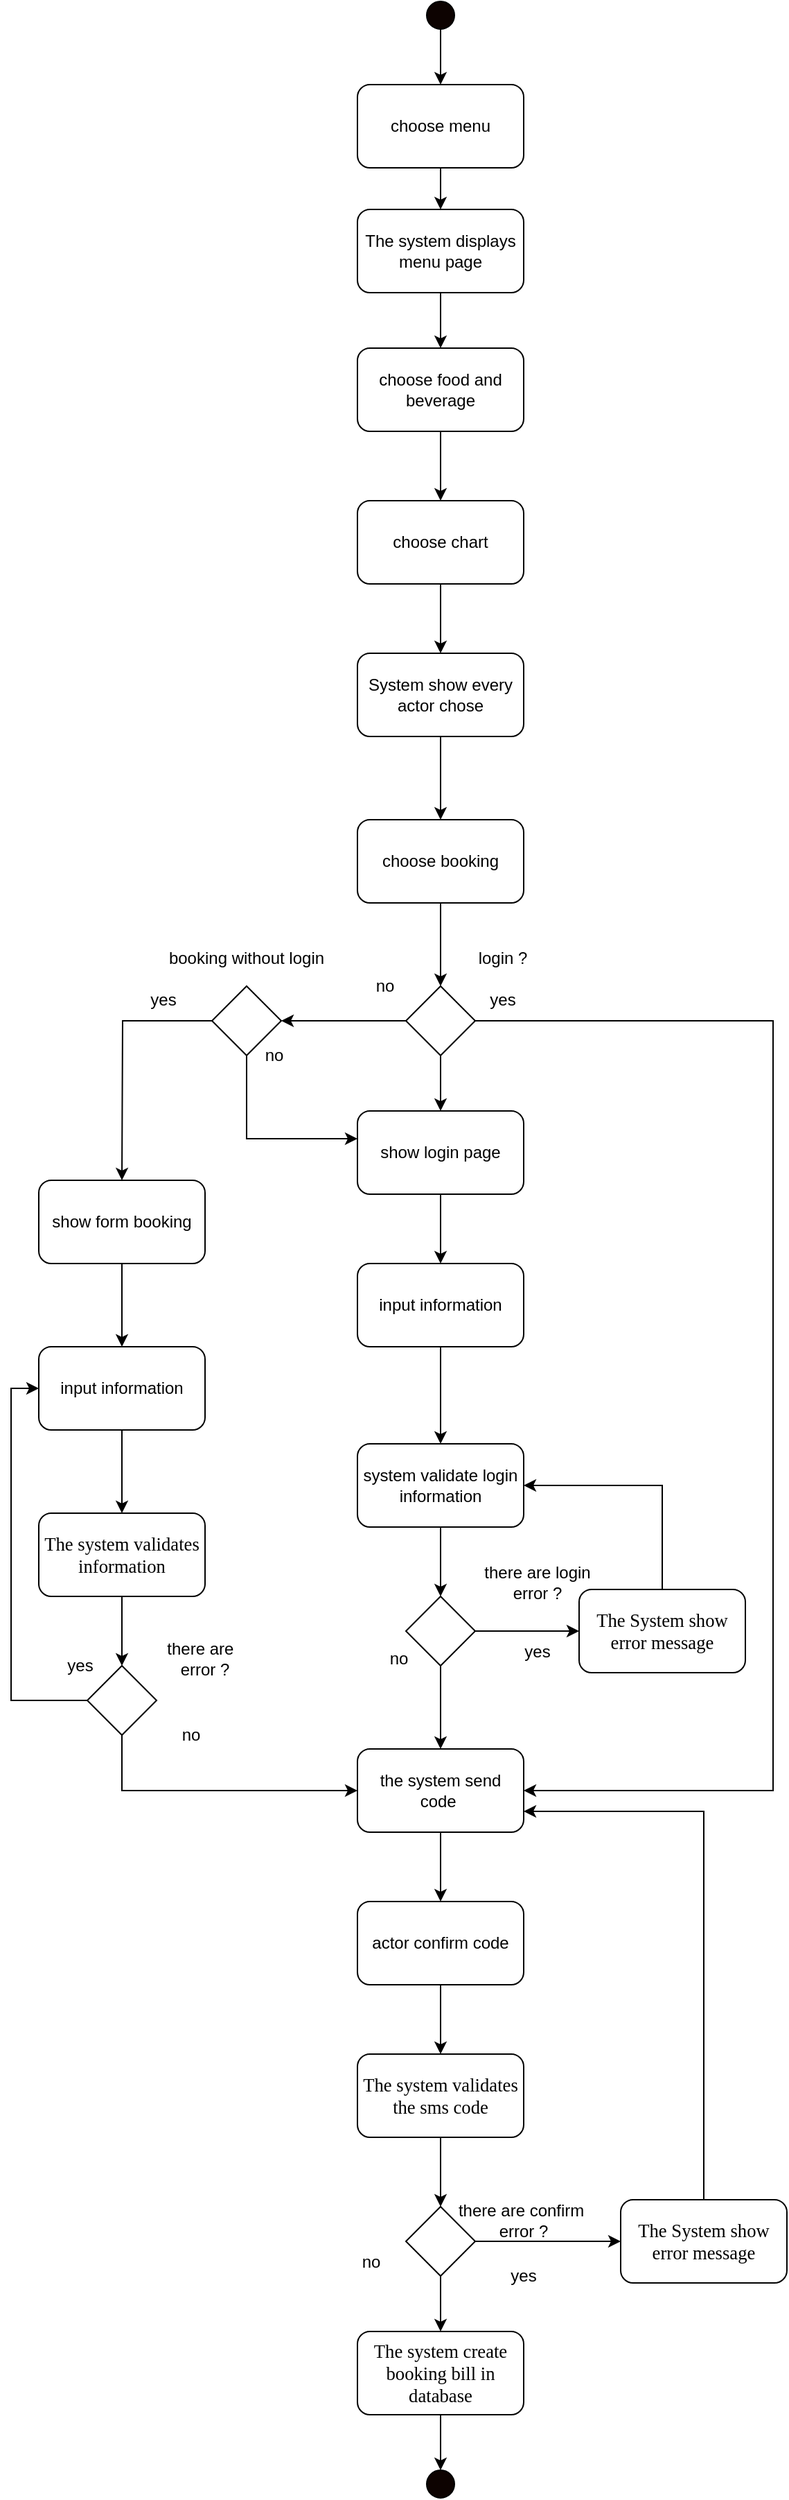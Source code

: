 <mxfile version="13.9.9" type="device"><diagram id="i9ab_nGuzuwCVo0lsEK3" name="Page-1"><mxGraphModel dx="2272" dy="1922" grid="1" gridSize="10" guides="1" tooltips="1" connect="1" arrows="1" fold="1" page="1" pageScale="1" pageWidth="850" pageHeight="1100" math="0" shadow="0"><root><mxCell id="0"/><mxCell id="1" parent="0"/><mxCell id="2B0BKM7jCVwHoYpgVbus-28" style="edgeStyle=orthogonalEdgeStyle;rounded=0;orthogonalLoop=1;jettySize=auto;html=1;exitX=0.5;exitY=1;exitDx=0;exitDy=0;entryX=0.5;entryY=0;entryDx=0;entryDy=0;" parent="1" source="2B0BKM7jCVwHoYpgVbus-8" target="2B0BKM7jCVwHoYpgVbus-10" edge="1"><mxGeometry relative="1" as="geometry"/></mxCell><mxCell id="2B0BKM7jCVwHoYpgVbus-8" value="" style="ellipse;whiteSpace=wrap;html=1;aspect=fixed;fillColor=#0D0301;" parent="1" vertex="1"><mxGeometry x="270" y="-130" width="20" height="20" as="geometry"/></mxCell><mxCell id="2B0BKM7jCVwHoYpgVbus-29" style="edgeStyle=orthogonalEdgeStyle;rounded=0;orthogonalLoop=1;jettySize=auto;html=1;exitX=0.5;exitY=1;exitDx=0;exitDy=0;entryX=0.5;entryY=0;entryDx=0;entryDy=0;" parent="1" source="2B0BKM7jCVwHoYpgVbus-10" target="2B0BKM7jCVwHoYpgVbus-11" edge="1"><mxGeometry relative="1" as="geometry"/></mxCell><mxCell id="2B0BKM7jCVwHoYpgVbus-10" value="choose menu" style="rounded=1;whiteSpace=wrap;html=1;fillColor=#FFFFFF;" parent="1" vertex="1"><mxGeometry x="220" y="-70" width="120" height="60" as="geometry"/></mxCell><mxCell id="hFge2xqXz2z8FmAOkYjf-3" style="edgeStyle=orthogonalEdgeStyle;rounded=0;orthogonalLoop=1;jettySize=auto;html=1;exitX=0.5;exitY=1;exitDx=0;exitDy=0;entryX=0.5;entryY=0;entryDx=0;entryDy=0;" parent="1" source="2B0BKM7jCVwHoYpgVbus-11" target="hFge2xqXz2z8FmAOkYjf-1" edge="1"><mxGeometry relative="1" as="geometry"/></mxCell><mxCell id="2B0BKM7jCVwHoYpgVbus-11" value="&lt;p class=&quot;MsoNormal&quot;&gt;The system displays menu page&lt;/p&gt;" style="rounded=1;whiteSpace=wrap;html=1;fillColor=#FFFFFF;" parent="1" vertex="1"><mxGeometry x="220" y="20" width="120" height="60" as="geometry"/></mxCell><mxCell id="hFge2xqXz2z8FmAOkYjf-29" style="edgeStyle=orthogonalEdgeStyle;rounded=0;orthogonalLoop=1;jettySize=auto;html=1;exitX=0.5;exitY=1;exitDx=0;exitDy=0;" parent="1" source="2B0BKM7jCVwHoYpgVbus-12" target="hFge2xqXz2z8FmAOkYjf-28" edge="1"><mxGeometry relative="1" as="geometry"/></mxCell><mxCell id="2B0BKM7jCVwHoYpgVbus-12" value="the system send code&amp;nbsp;" style="rounded=1;whiteSpace=wrap;html=1;fillColor=#FFFFFF;" parent="1" vertex="1"><mxGeometry x="220" y="1130" width="120" height="60" as="geometry"/></mxCell><mxCell id="2B0BKM7jCVwHoYpgVbus-25" style="edgeStyle=orthogonalEdgeStyle;rounded=0;orthogonalLoop=1;jettySize=auto;html=1;exitX=0;exitY=0.5;exitDx=0;exitDy=0;entryX=1;entryY=0.5;entryDx=0;entryDy=0;" parent="1" source="2B0BKM7jCVwHoYpgVbus-15" target="2B0BKM7jCVwHoYpgVbus-12" edge="1"><mxGeometry relative="1" as="geometry"><mxPoint x="80" y="605" as="targetPoint"/><Array as="points"><mxPoint x="520" y="605"/><mxPoint x="520" y="1160"/></Array></mxGeometry></mxCell><mxCell id="2B0BKM7jCVwHoYpgVbus-32" style="edgeStyle=orthogonalEdgeStyle;rounded=0;orthogonalLoop=1;jettySize=auto;html=1;exitX=0.5;exitY=1;exitDx=0;exitDy=0;" parent="1" source="2B0BKM7jCVwHoYpgVbus-15" target="hFge2xqXz2z8FmAOkYjf-12" edge="1"><mxGeometry relative="1" as="geometry"/></mxCell><mxCell id="VB0F2XqCHEP2SLBr9bor-7" style="edgeStyle=orthogonalEdgeStyle;rounded=0;orthogonalLoop=1;jettySize=auto;html=1;exitX=0;exitY=0.5;exitDx=0;exitDy=0;entryX=1;entryY=0.5;entryDx=0;entryDy=0;" edge="1" parent="1" source="2B0BKM7jCVwHoYpgVbus-15" target="VB0F2XqCHEP2SLBr9bor-1"><mxGeometry relative="1" as="geometry"/></mxCell><mxCell id="2B0BKM7jCVwHoYpgVbus-15" value="" style="rhombus;whiteSpace=wrap;html=1;fillColor=#FFFFFF;" parent="1" vertex="1"><mxGeometry x="255" y="580" width="50" height="50" as="geometry"/></mxCell><mxCell id="2B0BKM7jCVwHoYpgVbus-16" value="login ?" style="text;html=1;strokeColor=none;fillColor=none;align=center;verticalAlign=middle;whiteSpace=wrap;rounded=0;" parent="1" vertex="1"><mxGeometry x="265" y="550" width="120" height="20" as="geometry"/></mxCell><mxCell id="2B0BKM7jCVwHoYpgVbus-34" style="edgeStyle=orthogonalEdgeStyle;rounded=0;orthogonalLoop=1;jettySize=auto;html=1;exitX=0.5;exitY=1;exitDx=0;exitDy=0;entryX=0.5;entryY=0;entryDx=0;entryDy=0;" parent="1" source="2B0BKM7jCVwHoYpgVbus-17" target="2B0BKM7jCVwHoYpgVbus-18" edge="1"><mxGeometry relative="1" as="geometry"/></mxCell><mxCell id="2B0BKM7jCVwHoYpgVbus-17" value="&lt;span style=&quot;font-size: 10.0pt ; font-family: &amp;#34;times new roman&amp;#34; , serif&quot;&gt;The system validates the sms code&lt;/span&gt;" style="rounded=1;whiteSpace=wrap;html=1;fillColor=#FFFFFF;" parent="1" vertex="1"><mxGeometry x="220" y="1350" width="120" height="60" as="geometry"/></mxCell><mxCell id="2B0BKM7jCVwHoYpgVbus-38" style="edgeStyle=orthogonalEdgeStyle;rounded=0;orthogonalLoop=1;jettySize=auto;html=1;exitX=1;exitY=0.5;exitDx=0;exitDy=0;entryX=0;entryY=0.5;entryDx=0;entryDy=0;" parent="1" source="2B0BKM7jCVwHoYpgVbus-18" target="2B0BKM7jCVwHoYpgVbus-20" edge="1"><mxGeometry relative="1" as="geometry"/></mxCell><mxCell id="2B0BKM7jCVwHoYpgVbus-39" style="edgeStyle=orthogonalEdgeStyle;rounded=0;orthogonalLoop=1;jettySize=auto;html=1;exitX=0.5;exitY=1;exitDx=0;exitDy=0;" parent="1" source="hFge2xqXz2z8FmAOkYjf-33" target="2B0BKM7jCVwHoYpgVbus-36" edge="1"><mxGeometry relative="1" as="geometry"/></mxCell><mxCell id="2B0BKM7jCVwHoYpgVbus-18" value="" style="rhombus;whiteSpace=wrap;html=1;fillColor=#FFFFFF;" parent="1" vertex="1"><mxGeometry x="255" y="1460" width="50" height="50" as="geometry"/></mxCell><mxCell id="2B0BKM7jCVwHoYpgVbus-19" value="there are confirm&amp;nbsp;&lt;br&gt;error ?" style="text;html=1;strokeColor=none;fillColor=none;align=center;verticalAlign=middle;whiteSpace=wrap;rounded=0;" parent="1" vertex="1"><mxGeometry x="280" y="1460" width="120" height="20" as="geometry"/></mxCell><mxCell id="VB0F2XqCHEP2SLBr9bor-20" style="edgeStyle=orthogonalEdgeStyle;rounded=0;orthogonalLoop=1;jettySize=auto;html=1;exitX=0.5;exitY=0;exitDx=0;exitDy=0;entryX=1;entryY=0.75;entryDx=0;entryDy=0;" edge="1" parent="1" source="2B0BKM7jCVwHoYpgVbus-20" target="2B0BKM7jCVwHoYpgVbus-12"><mxGeometry relative="1" as="geometry"/></mxCell><mxCell id="2B0BKM7jCVwHoYpgVbus-20" value="&lt;font face=&quot;times new roman, serif&quot;&gt;&lt;span style=&quot;font-size: 13.333px&quot;&gt;The System show error message&lt;/span&gt;&lt;/font&gt;" style="rounded=1;whiteSpace=wrap;html=1;fillColor=#FFFFFF;" parent="1" vertex="1"><mxGeometry x="410" y="1455" width="120" height="60" as="geometry"/></mxCell><mxCell id="2B0BKM7jCVwHoYpgVbus-31" style="edgeStyle=orthogonalEdgeStyle;rounded=0;orthogonalLoop=1;jettySize=auto;html=1;exitX=0.5;exitY=1;exitDx=0;exitDy=0;entryX=0.5;entryY=0;entryDx=0;entryDy=0;" parent="1" source="2B0BKM7jCVwHoYpgVbus-24" target="2B0BKM7jCVwHoYpgVbus-15" edge="1"><mxGeometry relative="1" as="geometry"/></mxCell><mxCell id="2B0BKM7jCVwHoYpgVbus-24" value="&lt;p class=&quot;MsoNormal&quot;&gt;choose booking&lt;br&gt;&lt;/p&gt;" style="rounded=1;whiteSpace=wrap;html=1;fillColor=#FFFFFF;" parent="1" vertex="1"><mxGeometry x="220" y="460" width="120" height="60" as="geometry"/></mxCell><mxCell id="2B0BKM7jCVwHoYpgVbus-36" value="" style="ellipse;whiteSpace=wrap;html=1;aspect=fixed;fillColor=#0D0301;" parent="1" vertex="1"><mxGeometry x="270" y="1650" width="20" height="20" as="geometry"/></mxCell><mxCell id="2B0BKM7jCVwHoYpgVbus-40" value="yes" style="text;html=1;strokeColor=none;fillColor=none;align=center;verticalAlign=middle;whiteSpace=wrap;rounded=0;" parent="1" vertex="1"><mxGeometry x="320" y="1500" width="40" height="20" as="geometry"/></mxCell><mxCell id="2B0BKM7jCVwHoYpgVbus-41" value="no" style="text;html=1;strokeColor=none;fillColor=none;align=center;verticalAlign=middle;whiteSpace=wrap;rounded=0;" parent="1" vertex="1"><mxGeometry x="210" y="1490" width="40" height="20" as="geometry"/></mxCell><mxCell id="hFge2xqXz2z8FmAOkYjf-6" style="edgeStyle=orthogonalEdgeStyle;rounded=0;orthogonalLoop=1;jettySize=auto;html=1;exitX=0.5;exitY=1;exitDx=0;exitDy=0;entryX=0.5;entryY=0;entryDx=0;entryDy=0;" parent="1" source="hFge2xqXz2z8FmAOkYjf-1" target="hFge2xqXz2z8FmAOkYjf-4" edge="1"><mxGeometry relative="1" as="geometry"/></mxCell><mxCell id="hFge2xqXz2z8FmAOkYjf-1" value="&lt;p class=&quot;MsoNormal&quot;&gt;choose food and beverage&lt;br&gt;&lt;/p&gt;" style="rounded=1;whiteSpace=wrap;html=1;fillColor=#FFFFFF;" parent="1" vertex="1"><mxGeometry x="220" y="120" width="120" height="60" as="geometry"/></mxCell><mxCell id="hFge2xqXz2z8FmAOkYjf-7" style="edgeStyle=orthogonalEdgeStyle;rounded=0;orthogonalLoop=1;jettySize=auto;html=1;exitX=0.5;exitY=1;exitDx=0;exitDy=0;" parent="1" source="hFge2xqXz2z8FmAOkYjf-4" target="hFge2xqXz2z8FmAOkYjf-5" edge="1"><mxGeometry relative="1" as="geometry"/></mxCell><mxCell id="hFge2xqXz2z8FmAOkYjf-4" value="&lt;p class=&quot;MsoNormal&quot;&gt;choose chart&lt;br&gt;&lt;/p&gt;" style="rounded=1;whiteSpace=wrap;html=1;fillColor=#FFFFFF;" parent="1" vertex="1"><mxGeometry x="220" y="230" width="120" height="60" as="geometry"/></mxCell><mxCell id="hFge2xqXz2z8FmAOkYjf-8" style="edgeStyle=orthogonalEdgeStyle;rounded=0;orthogonalLoop=1;jettySize=auto;html=1;exitX=0.5;exitY=1;exitDx=0;exitDy=0;entryX=0.5;entryY=0;entryDx=0;entryDy=0;" parent="1" source="hFge2xqXz2z8FmAOkYjf-5" target="2B0BKM7jCVwHoYpgVbus-24" edge="1"><mxGeometry relative="1" as="geometry"/></mxCell><mxCell id="hFge2xqXz2z8FmAOkYjf-5" value="&lt;p class=&quot;MsoNormal&quot;&gt;System show every actor chose&lt;br&gt;&lt;/p&gt;" style="rounded=1;whiteSpace=wrap;html=1;fillColor=#FFFFFF;" parent="1" vertex="1"><mxGeometry x="220" y="340" width="120" height="60" as="geometry"/></mxCell><mxCell id="hFge2xqXz2z8FmAOkYjf-9" value="no" style="text;html=1;strokeColor=none;fillColor=none;align=center;verticalAlign=middle;whiteSpace=wrap;rounded=0;" parent="1" vertex="1"><mxGeometry x="220" y="570" width="40" height="20" as="geometry"/></mxCell><mxCell id="hFge2xqXz2z8FmAOkYjf-10" value="yes" style="text;html=1;strokeColor=none;fillColor=none;align=center;verticalAlign=middle;whiteSpace=wrap;rounded=0;" parent="1" vertex="1"><mxGeometry x="305" y="580" width="40" height="20" as="geometry"/></mxCell><mxCell id="hFge2xqXz2z8FmAOkYjf-20" style="edgeStyle=orthogonalEdgeStyle;rounded=0;orthogonalLoop=1;jettySize=auto;html=1;exitX=0.5;exitY=1;exitDx=0;exitDy=0;" parent="1" source="hFge2xqXz2z8FmAOkYjf-12" edge="1"><mxGeometry relative="1" as="geometry"><mxPoint x="280" y="780" as="targetPoint"/></mxGeometry></mxCell><mxCell id="hFge2xqXz2z8FmAOkYjf-12" value="show login page" style="rounded=1;whiteSpace=wrap;html=1;fillColor=#FFFFFF;" parent="1" vertex="1"><mxGeometry x="220" y="670" width="120" height="60" as="geometry"/></mxCell><mxCell id="hFge2xqXz2z8FmAOkYjf-23" style="edgeStyle=orthogonalEdgeStyle;rounded=0;orthogonalLoop=1;jettySize=auto;html=1;exitX=1;exitY=0.5;exitDx=0;exitDy=0;" parent="1" source="hFge2xqXz2z8FmAOkYjf-15" target="hFge2xqXz2z8FmAOkYjf-22" edge="1"><mxGeometry relative="1" as="geometry"/></mxCell><mxCell id="hFge2xqXz2z8FmAOkYjf-27" style="edgeStyle=orthogonalEdgeStyle;rounded=0;orthogonalLoop=1;jettySize=auto;html=1;exitX=0.5;exitY=1;exitDx=0;exitDy=0;entryX=0.5;entryY=0;entryDx=0;entryDy=0;" parent="1" source="hFge2xqXz2z8FmAOkYjf-15" target="2B0BKM7jCVwHoYpgVbus-12" edge="1"><mxGeometry relative="1" as="geometry"/></mxCell><mxCell id="hFge2xqXz2z8FmAOkYjf-15" value="" style="rhombus;whiteSpace=wrap;html=1;fillColor=#FFFFFF;" parent="1" vertex="1"><mxGeometry x="255" y="1020" width="50" height="50" as="geometry"/></mxCell><mxCell id="hFge2xqXz2z8FmAOkYjf-21" style="edgeStyle=orthogonalEdgeStyle;rounded=0;orthogonalLoop=1;jettySize=auto;html=1;exitX=0.5;exitY=1;exitDx=0;exitDy=0;" parent="1" source="hFge2xqXz2z8FmAOkYjf-16" target="hFge2xqXz2z8FmAOkYjf-15" edge="1"><mxGeometry relative="1" as="geometry"/></mxCell><mxCell id="hFge2xqXz2z8FmAOkYjf-16" value="system validate login information" style="rounded=1;whiteSpace=wrap;html=1;fillColor=#FFFFFF;" parent="1" vertex="1"><mxGeometry x="220" y="910" width="120" height="60" as="geometry"/></mxCell><mxCell id="hFge2xqXz2z8FmAOkYjf-19" value="there are login &lt;br&gt;error ?" style="text;html=1;strokeColor=none;fillColor=none;align=center;verticalAlign=middle;whiteSpace=wrap;rounded=0;" parent="1" vertex="1"><mxGeometry x="290" y="1000" width="120" height="20" as="geometry"/></mxCell><mxCell id="hFge2xqXz2z8FmAOkYjf-24" style="edgeStyle=orthogonalEdgeStyle;rounded=0;orthogonalLoop=1;jettySize=auto;html=1;exitX=0.5;exitY=0;exitDx=0;exitDy=0;entryX=1;entryY=0.5;entryDx=0;entryDy=0;" parent="1" source="hFge2xqXz2z8FmAOkYjf-22" target="hFge2xqXz2z8FmAOkYjf-16" edge="1"><mxGeometry relative="1" as="geometry"/></mxCell><mxCell id="hFge2xqXz2z8FmAOkYjf-22" value="&lt;font face=&quot;times new roman, serif&quot;&gt;&lt;span style=&quot;font-size: 13.333px&quot;&gt;The System show error message&lt;/span&gt;&lt;/font&gt;" style="rounded=1;whiteSpace=wrap;html=1;fillColor=#FFFFFF;" parent="1" vertex="1"><mxGeometry x="380" y="1015" width="120" height="60" as="geometry"/></mxCell><mxCell id="hFge2xqXz2z8FmAOkYjf-25" value="yes" style="text;html=1;strokeColor=none;fillColor=none;align=center;verticalAlign=middle;whiteSpace=wrap;rounded=0;" parent="1" vertex="1"><mxGeometry x="330" y="1050" width="40" height="20" as="geometry"/></mxCell><mxCell id="hFge2xqXz2z8FmAOkYjf-26" value="no" style="text;html=1;strokeColor=none;fillColor=none;align=center;verticalAlign=middle;whiteSpace=wrap;rounded=0;" parent="1" vertex="1"><mxGeometry x="230" y="1055" width="40" height="20" as="geometry"/></mxCell><mxCell id="hFge2xqXz2z8FmAOkYjf-31" style="edgeStyle=orthogonalEdgeStyle;rounded=0;orthogonalLoop=1;jettySize=auto;html=1;exitX=0.5;exitY=1;exitDx=0;exitDy=0;" parent="1" source="hFge2xqXz2z8FmAOkYjf-28" target="2B0BKM7jCVwHoYpgVbus-17" edge="1"><mxGeometry relative="1" as="geometry"/></mxCell><mxCell id="hFge2xqXz2z8FmAOkYjf-28" value="actor confirm code" style="rounded=1;whiteSpace=wrap;html=1;fillColor=#FFFFFF;" parent="1" vertex="1"><mxGeometry x="220" y="1240" width="120" height="60" as="geometry"/></mxCell><mxCell id="hFge2xqXz2z8FmAOkYjf-33" value="&lt;span style=&quot;font-size: 10.0pt ; font-family: &amp;#34;times new roman&amp;#34; , serif&quot;&gt;The system create booking bill in database&lt;/span&gt;" style="rounded=1;whiteSpace=wrap;html=1;fillColor=#FFFFFF;" parent="1" vertex="1"><mxGeometry x="220" y="1550" width="120" height="60" as="geometry"/></mxCell><mxCell id="hFge2xqXz2z8FmAOkYjf-34" style="edgeStyle=orthogonalEdgeStyle;rounded=0;orthogonalLoop=1;jettySize=auto;html=1;exitX=0.5;exitY=1;exitDx=0;exitDy=0;entryX=0.5;entryY=0;entryDx=0;entryDy=0;" parent="1" source="2B0BKM7jCVwHoYpgVbus-18" target="hFge2xqXz2z8FmAOkYjf-33" edge="1"><mxGeometry relative="1" as="geometry"><mxPoint x="280" y="1510" as="sourcePoint"/><mxPoint x="280" y="1650" as="targetPoint"/></mxGeometry></mxCell><mxCell id="hFge2xqXz2z8FmAOkYjf-36" style="edgeStyle=orthogonalEdgeStyle;rounded=0;orthogonalLoop=1;jettySize=auto;html=1;exitX=0.5;exitY=1;exitDx=0;exitDy=0;" parent="1" source="hFge2xqXz2z8FmAOkYjf-35" target="hFge2xqXz2z8FmAOkYjf-16" edge="1"><mxGeometry relative="1" as="geometry"/></mxCell><mxCell id="hFge2xqXz2z8FmAOkYjf-35" value="input information" style="rounded=1;whiteSpace=wrap;html=1;fillColor=#FFFFFF;" parent="1" vertex="1"><mxGeometry x="220" y="780" width="120" height="60" as="geometry"/></mxCell><mxCell id="VB0F2XqCHEP2SLBr9bor-4" style="edgeStyle=orthogonalEdgeStyle;rounded=0;orthogonalLoop=1;jettySize=auto;html=1;exitX=0.5;exitY=1;exitDx=0;exitDy=0;" edge="1" parent="1" source="VB0F2XqCHEP2SLBr9bor-1"><mxGeometry relative="1" as="geometry"><mxPoint x="220" y="690" as="targetPoint"/><Array as="points"><mxPoint x="140" y="690"/></Array></mxGeometry></mxCell><mxCell id="VB0F2XqCHEP2SLBr9bor-5" style="edgeStyle=orthogonalEdgeStyle;rounded=0;orthogonalLoop=1;jettySize=auto;html=1;exitX=0;exitY=0.5;exitDx=0;exitDy=0;" edge="1" parent="1" source="VB0F2XqCHEP2SLBr9bor-1"><mxGeometry relative="1" as="geometry"><mxPoint x="50" y="720" as="targetPoint"/></mxGeometry></mxCell><mxCell id="VB0F2XqCHEP2SLBr9bor-1" value="" style="rhombus;whiteSpace=wrap;html=1;fillColor=#FFFFFF;" vertex="1" parent="1"><mxGeometry x="115" y="580" width="50" height="50" as="geometry"/></mxCell><mxCell id="VB0F2XqCHEP2SLBr9bor-2" value="booking without login" style="text;html=1;strokeColor=none;fillColor=none;align=center;verticalAlign=middle;whiteSpace=wrap;rounded=0;" vertex="1" parent="1"><mxGeometry x="80" y="550" width="120" height="20" as="geometry"/></mxCell><mxCell id="VB0F2XqCHEP2SLBr9bor-3" value="no" style="text;html=1;strokeColor=none;fillColor=none;align=center;verticalAlign=middle;whiteSpace=wrap;rounded=0;" vertex="1" parent="1"><mxGeometry x="140" y="620" width="40" height="20" as="geometry"/></mxCell><mxCell id="VB0F2XqCHEP2SLBr9bor-6" value="yes" style="text;html=1;strokeColor=none;fillColor=none;align=center;verticalAlign=middle;whiteSpace=wrap;rounded=0;" vertex="1" parent="1"><mxGeometry x="60" y="580" width="40" height="20" as="geometry"/></mxCell><mxCell id="VB0F2XqCHEP2SLBr9bor-10" style="edgeStyle=orthogonalEdgeStyle;rounded=0;orthogonalLoop=1;jettySize=auto;html=1;exitX=0.5;exitY=1;exitDx=0;exitDy=0;" edge="1" parent="1" source="VB0F2XqCHEP2SLBr9bor-8" target="VB0F2XqCHEP2SLBr9bor-9"><mxGeometry relative="1" as="geometry"/></mxCell><mxCell id="VB0F2XqCHEP2SLBr9bor-8" value="show form booking" style="rounded=1;whiteSpace=wrap;html=1;fillColor=#FFFFFF;" vertex="1" parent="1"><mxGeometry x="-10" y="720" width="120" height="60" as="geometry"/></mxCell><mxCell id="VB0F2XqCHEP2SLBr9bor-14" style="edgeStyle=orthogonalEdgeStyle;rounded=0;orthogonalLoop=1;jettySize=auto;html=1;exitX=0.5;exitY=1;exitDx=0;exitDy=0;entryX=0.5;entryY=0;entryDx=0;entryDy=0;" edge="1" parent="1" source="VB0F2XqCHEP2SLBr9bor-9" target="VB0F2XqCHEP2SLBr9bor-11"><mxGeometry relative="1" as="geometry"/></mxCell><mxCell id="VB0F2XqCHEP2SLBr9bor-9" value="input information" style="rounded=1;whiteSpace=wrap;html=1;fillColor=#FFFFFF;" vertex="1" parent="1"><mxGeometry x="-10" y="840" width="120" height="60" as="geometry"/></mxCell><mxCell id="VB0F2XqCHEP2SLBr9bor-15" style="edgeStyle=orthogonalEdgeStyle;rounded=0;orthogonalLoop=1;jettySize=auto;html=1;exitX=0.5;exitY=1;exitDx=0;exitDy=0;" edge="1" parent="1" source="VB0F2XqCHEP2SLBr9bor-11" target="VB0F2XqCHEP2SLBr9bor-12"><mxGeometry relative="1" as="geometry"/></mxCell><mxCell id="VB0F2XqCHEP2SLBr9bor-11" value="&lt;span style=&quot;font-size: 10.0pt ; font-family: &amp;#34;times new roman&amp;#34; , serif&quot;&gt;The system validates information&lt;/span&gt;" style="rounded=1;whiteSpace=wrap;html=1;fillColor=#FFFFFF;" vertex="1" parent="1"><mxGeometry x="-10" y="960" width="120" height="60" as="geometry"/></mxCell><mxCell id="VB0F2XqCHEP2SLBr9bor-18" style="edgeStyle=orthogonalEdgeStyle;rounded=0;orthogonalLoop=1;jettySize=auto;html=1;exitX=0;exitY=0.5;exitDx=0;exitDy=0;entryX=0;entryY=0.5;entryDx=0;entryDy=0;" edge="1" parent="1" source="VB0F2XqCHEP2SLBr9bor-12" target="VB0F2XqCHEP2SLBr9bor-9"><mxGeometry relative="1" as="geometry"/></mxCell><mxCell id="VB0F2XqCHEP2SLBr9bor-19" style="edgeStyle=orthogonalEdgeStyle;rounded=0;orthogonalLoop=1;jettySize=auto;html=1;exitX=0.5;exitY=1;exitDx=0;exitDy=0;entryX=0;entryY=0.5;entryDx=0;entryDy=0;" edge="1" parent="1" source="VB0F2XqCHEP2SLBr9bor-12" target="2B0BKM7jCVwHoYpgVbus-12"><mxGeometry relative="1" as="geometry"/></mxCell><mxCell id="VB0F2XqCHEP2SLBr9bor-12" value="" style="rhombus;whiteSpace=wrap;html=1;fillColor=#FFFFFF;" vertex="1" parent="1"><mxGeometry x="25" y="1070" width="50" height="50" as="geometry"/></mxCell><mxCell id="VB0F2XqCHEP2SLBr9bor-13" value="there are&amp;nbsp;&amp;nbsp;&lt;br&gt;error ?" style="text;html=1;strokeColor=none;fillColor=none;align=center;verticalAlign=middle;whiteSpace=wrap;rounded=0;" vertex="1" parent="1"><mxGeometry x="50" y="1055" width="120" height="20" as="geometry"/></mxCell><mxCell id="VB0F2XqCHEP2SLBr9bor-16" value="no" style="text;html=1;strokeColor=none;fillColor=none;align=center;verticalAlign=middle;whiteSpace=wrap;rounded=0;" vertex="1" parent="1"><mxGeometry x="80" y="1110" width="40" height="20" as="geometry"/></mxCell><mxCell id="VB0F2XqCHEP2SLBr9bor-17" value="yes" style="text;html=1;strokeColor=none;fillColor=none;align=center;verticalAlign=middle;whiteSpace=wrap;rounded=0;" vertex="1" parent="1"><mxGeometry y="1060" width="40" height="20" as="geometry"/></mxCell></root></mxGraphModel></diagram></mxfile>